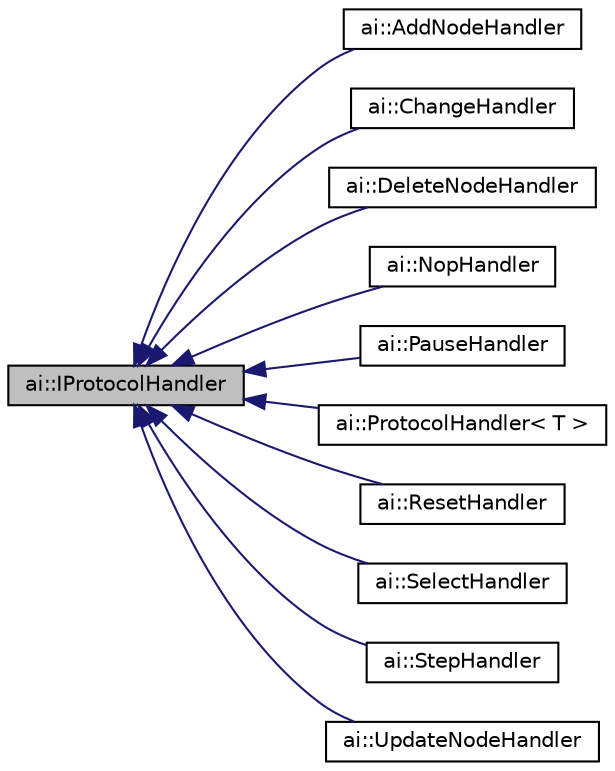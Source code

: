 digraph "ai::IProtocolHandler"
{
  edge [fontname="Helvetica",fontsize="10",labelfontname="Helvetica",labelfontsize="10"];
  node [fontname="Helvetica",fontsize="10",shape=record];
  rankdir="LR";
  Node1 [label="ai::IProtocolHandler",height=0.2,width=0.4,color="black", fillcolor="grey75", style="filled", fontcolor="black"];
  Node1 -> Node2 [dir="back",color="midnightblue",fontsize="10",style="solid",fontname="Helvetica"];
  Node2 [label="ai::AddNodeHandler",height=0.2,width=0.4,color="black", fillcolor="white", style="filled",URL="$classai_1_1AddNodeHandler.html"];
  Node1 -> Node3 [dir="back",color="midnightblue",fontsize="10",style="solid",fontname="Helvetica"];
  Node3 [label="ai::ChangeHandler",height=0.2,width=0.4,color="black", fillcolor="white", style="filled",URL="$classai_1_1ChangeHandler.html"];
  Node1 -> Node4 [dir="back",color="midnightblue",fontsize="10",style="solid",fontname="Helvetica"];
  Node4 [label="ai::DeleteNodeHandler",height=0.2,width=0.4,color="black", fillcolor="white", style="filled",URL="$classai_1_1DeleteNodeHandler.html"];
  Node1 -> Node5 [dir="back",color="midnightblue",fontsize="10",style="solid",fontname="Helvetica"];
  Node5 [label="ai::NopHandler",height=0.2,width=0.4,color="black", fillcolor="white", style="filled",URL="$classai_1_1NopHandler.html"];
  Node1 -> Node6 [dir="back",color="midnightblue",fontsize="10",style="solid",fontname="Helvetica"];
  Node6 [label="ai::PauseHandler",height=0.2,width=0.4,color="black", fillcolor="white", style="filled",URL="$classai_1_1PauseHandler.html"];
  Node1 -> Node7 [dir="back",color="midnightblue",fontsize="10",style="solid",fontname="Helvetica"];
  Node7 [label="ai::ProtocolHandler\< T \>",height=0.2,width=0.4,color="black", fillcolor="white", style="filled",URL="$classai_1_1ProtocolHandler.html"];
  Node1 -> Node8 [dir="back",color="midnightblue",fontsize="10",style="solid",fontname="Helvetica"];
  Node8 [label="ai::ResetHandler",height=0.2,width=0.4,color="black", fillcolor="white", style="filled",URL="$classai_1_1ResetHandler.html"];
  Node1 -> Node9 [dir="back",color="midnightblue",fontsize="10",style="solid",fontname="Helvetica"];
  Node9 [label="ai::SelectHandler",height=0.2,width=0.4,color="black", fillcolor="white", style="filled",URL="$classai_1_1SelectHandler.html"];
  Node1 -> Node10 [dir="back",color="midnightblue",fontsize="10",style="solid",fontname="Helvetica"];
  Node10 [label="ai::StepHandler",height=0.2,width=0.4,color="black", fillcolor="white", style="filled",URL="$classai_1_1StepHandler.html"];
  Node1 -> Node11 [dir="back",color="midnightblue",fontsize="10",style="solid",fontname="Helvetica"];
  Node11 [label="ai::UpdateNodeHandler",height=0.2,width=0.4,color="black", fillcolor="white", style="filled",URL="$classai_1_1UpdateNodeHandler.html"];
}
